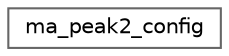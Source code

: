 digraph "Graphical Class Hierarchy"
{
 // LATEX_PDF_SIZE
  bgcolor="transparent";
  edge [fontname=Helvetica,fontsize=10,labelfontname=Helvetica,labelfontsize=10];
  node [fontname=Helvetica,fontsize=10,shape=box,height=0.2,width=0.4];
  rankdir="LR";
  Node0 [id="Node000000",label="ma_peak2_config",height=0.2,width=0.4,color="grey40", fillcolor="white", style="filled",URL="$structma__peak2__config.html",tooltip=" "];
}
